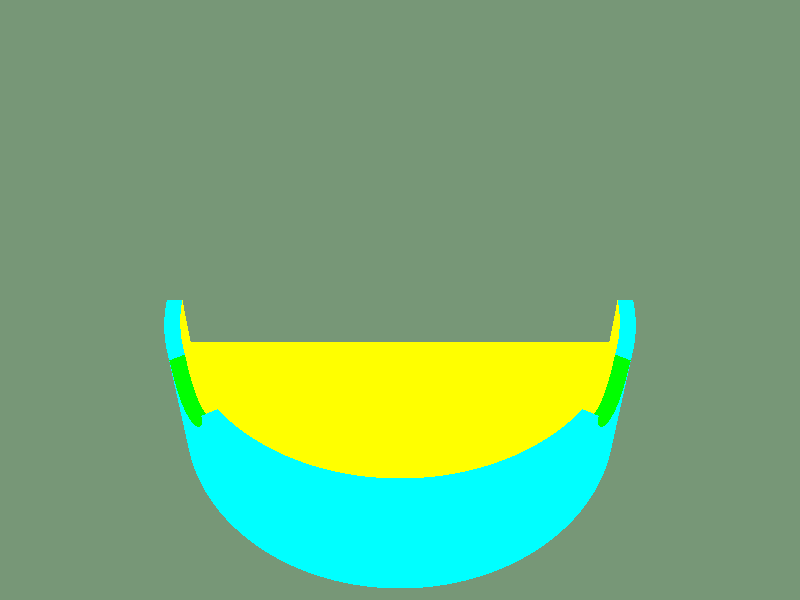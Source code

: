#include "colors.inc"
#include "shapes.inc"
#include "skies.inc"

camera{
  location <0,10,-10>
  look_at <0,0,0>
  angle 40
}

light_source{<0,10,-10> color White}                 
light_source{<10,-10,-10> color White}
light_source{<0,10,0> color White}        

difference{
  object{ 
    Disk_Y
    scale <3,1,3>
    translate <0,-1,0>
    pigment {color Cyan}
  }
  object{
    Disk_Y
    scale <2.8,1,2.8>
    translate <0,0.2,0>
    pigment {color Yellow}
  }
  object{
    Disk_Z
    scale <0.5,0.5,2>
    translate <0,0,2>
    pigment {color Green}
  }
  object{
    Disk_Z
    scale <0.5,0.5,2>
    translate <0,0,2>
    rotate 120*1*y
    pigment {color Green}
  }
  object{
    Disk_Z
    scale <0.5,0.5,2>
    translate <0,0,2>
    rotate 120*2*y
    pigment {color Green}
  }
}      
object{
Plane_XY
pigment {color DarkGreen}
}
       
sky_sphere{ S_Cloud5 }